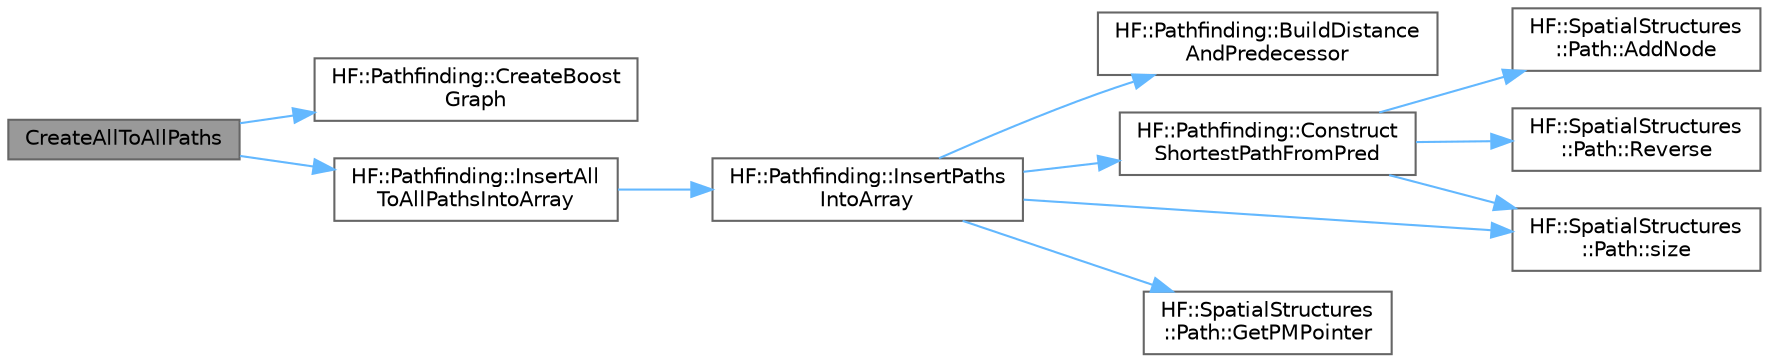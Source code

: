 digraph "CreateAllToAllPaths"
{
 // LATEX_PDF_SIZE
  bgcolor="transparent";
  edge [fontname=Helvetica,fontsize=10,labelfontname=Helvetica,labelfontsize=10];
  node [fontname=Helvetica,fontsize=10,shape=box,height=0.2,width=0.4];
  rankdir="LR";
  Node1 [label="CreateAllToAllPaths",height=0.2,width=0.4,color="gray40", fillcolor="grey60", style="filled", fontcolor="black",tooltip="Find a path from every node in a graph to every other node."];
  Node1 -> Node2 [color="steelblue1",style="solid"];
  Node2 [label="HF::Pathfinding::CreateBoost\lGraph",height=0.2,width=0.4,color="grey40", fillcolor="white", style="filled",URL="$a00472.html#ae2106e09eb44d681fbc6c0f66a3d3ac4",tooltip="Create a new boost graph from a HF::SpatialStructures:Graph."];
  Node1 -> Node3 [color="steelblue1",style="solid"];
  Node3 [label="HF::Pathfinding::InsertAll\lToAllPathsIntoArray",height=0.2,width=0.4,color="grey40", fillcolor="white", style="filled",URL="$a00472.html#a69bd3efcc13788e7c4be43b67d6002e5",tooltip="A special version of FindPaths optimized for the C_Interface, such that all paths possible from each ..."];
  Node3 -> Node4 [color="steelblue1",style="solid"];
  Node4 [label="HF::Pathfinding::InsertPaths\lIntoArray",height=0.2,width=0.4,color="grey40", fillcolor="white", style="filled",URL="$a00472.html#a417084c97d0672af2da7739157a9d8c0",tooltip="A special version of FindPaths optimized for the C_Interface."];
  Node4 -> Node5 [color="steelblue1",style="solid"];
  Node5 [label="HF::Pathfinding::BuildDistance\lAndPredecessor",height=0.2,width=0.4,color="grey40", fillcolor="white", style="filled",URL="$a00472.html#a9f6490539108da057db2486295458886",tooltip="Build a row of the distance and predecessor matrices for the node at id."];
  Node4 -> Node6 [color="steelblue1",style="solid"];
  Node6 [label="HF::Pathfinding::Construct\lShortestPathFromPred",height=0.2,width=0.4,color="grey40", fillcolor="white", style="filled",URL="$a00472.html#a977e4c93a977ab4e9e784d1e6fec79f4",tooltip="Construct the shortest path from start to end using the given predecessor and distance vectors."];
  Node6 -> Node7 [color="steelblue1",style="solid"];
  Node7 [label="HF::SpatialStructures\l::Path::AddNode",height=0.2,width=0.4,color="grey40", fillcolor="white", style="filled",URL="$a02083.html#a55ded4e02787eb739770ebe28ef386a9",tooltip="Add a new node to the path."];
  Node6 -> Node8 [color="steelblue1",style="solid"];
  Node8 [label="HF::SpatialStructures\l::Path::Reverse",height=0.2,width=0.4,color="grey40", fillcolor="white", style="filled",URL="$a02083.html#adf2bad9ac73dbdc436c365654d54ad98",tooltip="Reverse the direction of this path."];
  Node6 -> Node9 [color="steelblue1",style="solid"];
  Node9 [label="HF::SpatialStructures\l::Path::size",height=0.2,width=0.4,color="grey40", fillcolor="white", style="filled",URL="$a02083.html#a28f61f0f57b38a5249a11a725d9d692b",tooltip="Determine how many nodes are in this path."];
  Node4 -> Node10 [color="steelblue1",style="solid"];
  Node10 [label="HF::SpatialStructures\l::Path::GetPMPointer",height=0.2,width=0.4,color="grey40", fillcolor="white", style="filled",URL="$a02083.html#a942cb49007bbeb5588e2d526c68bdcf9",tooltip="Get a pointer to the path's underlying path members vector."];
  Node4 -> Node9 [color="steelblue1",style="solid"];
}
